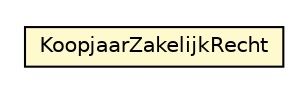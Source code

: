 #!/usr/local/bin/dot
#
# Class diagram 
# Generated by UMLGraph version R5_6-24-gf6e263 (http://www.umlgraph.org/)
#

digraph G {
	edge [fontname="Helvetica",fontsize=10,labelfontname="Helvetica",labelfontsize=10];
	node [fontname="Helvetica",fontsize=10,shape=plaintext];
	nodesep=0.25;
	ranksep=0.5;
	// nl.egem.stuf.sector.bg._0204.KDOZKRRel.KoopjaarZakelijkRecht
	c97123 [label=<<table title="nl.egem.stuf.sector.bg._0204.KDOZKRRel.KoopjaarZakelijkRecht" border="0" cellborder="1" cellspacing="0" cellpadding="2" port="p" bgcolor="lemonChiffon" href="./KDOZKRRel.KoopjaarZakelijkRecht.html">
		<tr><td><table border="0" cellspacing="0" cellpadding="1">
<tr><td align="center" balign="center"> KoopjaarZakelijkRecht </td></tr>
		</table></td></tr>
		</table>>, URL="./KDOZKRRel.KoopjaarZakelijkRecht.html", fontname="Helvetica", fontcolor="black", fontsize=10.0];
}

